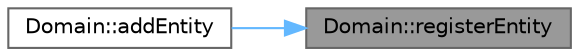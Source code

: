 digraph "Domain::registerEntity"
{
 // LATEX_PDF_SIZE
  bgcolor="transparent";
  edge [fontname=Helvetica,fontsize=10,labelfontname=Helvetica,labelfontsize=10];
  node [fontname=Helvetica,fontsize=10,shape=box,height=0.2,width=0.4];
  rankdir="RL";
  Node1 [id="Node000001",label="Domain::registerEntity",height=0.2,width=0.4,color="gray40", fillcolor="grey60", style="filled", fontcolor="black",tooltip="Регистрирует сущность в домене (добавляет в контейнеры)."];
  Node1 -> Node2 [id="edge1_Node000001_Node000002",dir="back",color="steelblue1",style="solid",tooltip=" "];
  Node2 [id="Node000002",label="Domain::addEntity",height=0.2,width=0.4,color="grey40", fillcolor="white", style="filled",URL="$class_domain.html#a75e35705ac706c1e7625b9368bc4b285",tooltip="Добавляет сущность в домен."];
}
